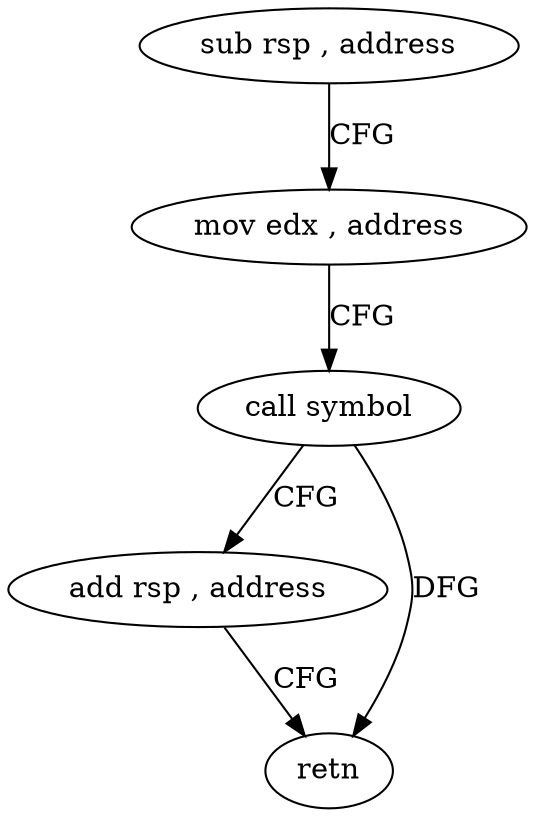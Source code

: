 digraph "func" {
"4317933" [label = "sub rsp , address" ]
"4317937" [label = "mov edx , address" ]
"4317942" [label = "call symbol" ]
"4317947" [label = "add rsp , address" ]
"4317951" [label = "retn" ]
"4317933" -> "4317937" [ label = "CFG" ]
"4317937" -> "4317942" [ label = "CFG" ]
"4317942" -> "4317947" [ label = "CFG" ]
"4317942" -> "4317951" [ label = "DFG" ]
"4317947" -> "4317951" [ label = "CFG" ]
}
